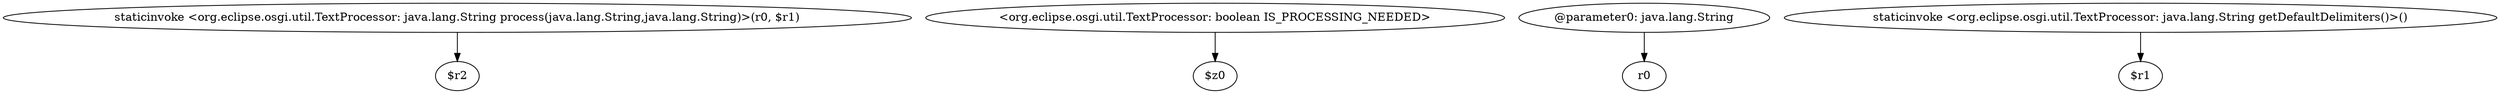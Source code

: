 digraph g {
0[label="staticinvoke <org.eclipse.osgi.util.TextProcessor: java.lang.String process(java.lang.String,java.lang.String)>(r0, $r1)"]
1[label="$r2"]
0->1[label=""]
2[label="<org.eclipse.osgi.util.TextProcessor: boolean IS_PROCESSING_NEEDED>"]
3[label="$z0"]
2->3[label=""]
4[label="@parameter0: java.lang.String"]
5[label="r0"]
4->5[label=""]
6[label="staticinvoke <org.eclipse.osgi.util.TextProcessor: java.lang.String getDefaultDelimiters()>()"]
7[label="$r1"]
6->7[label=""]
}